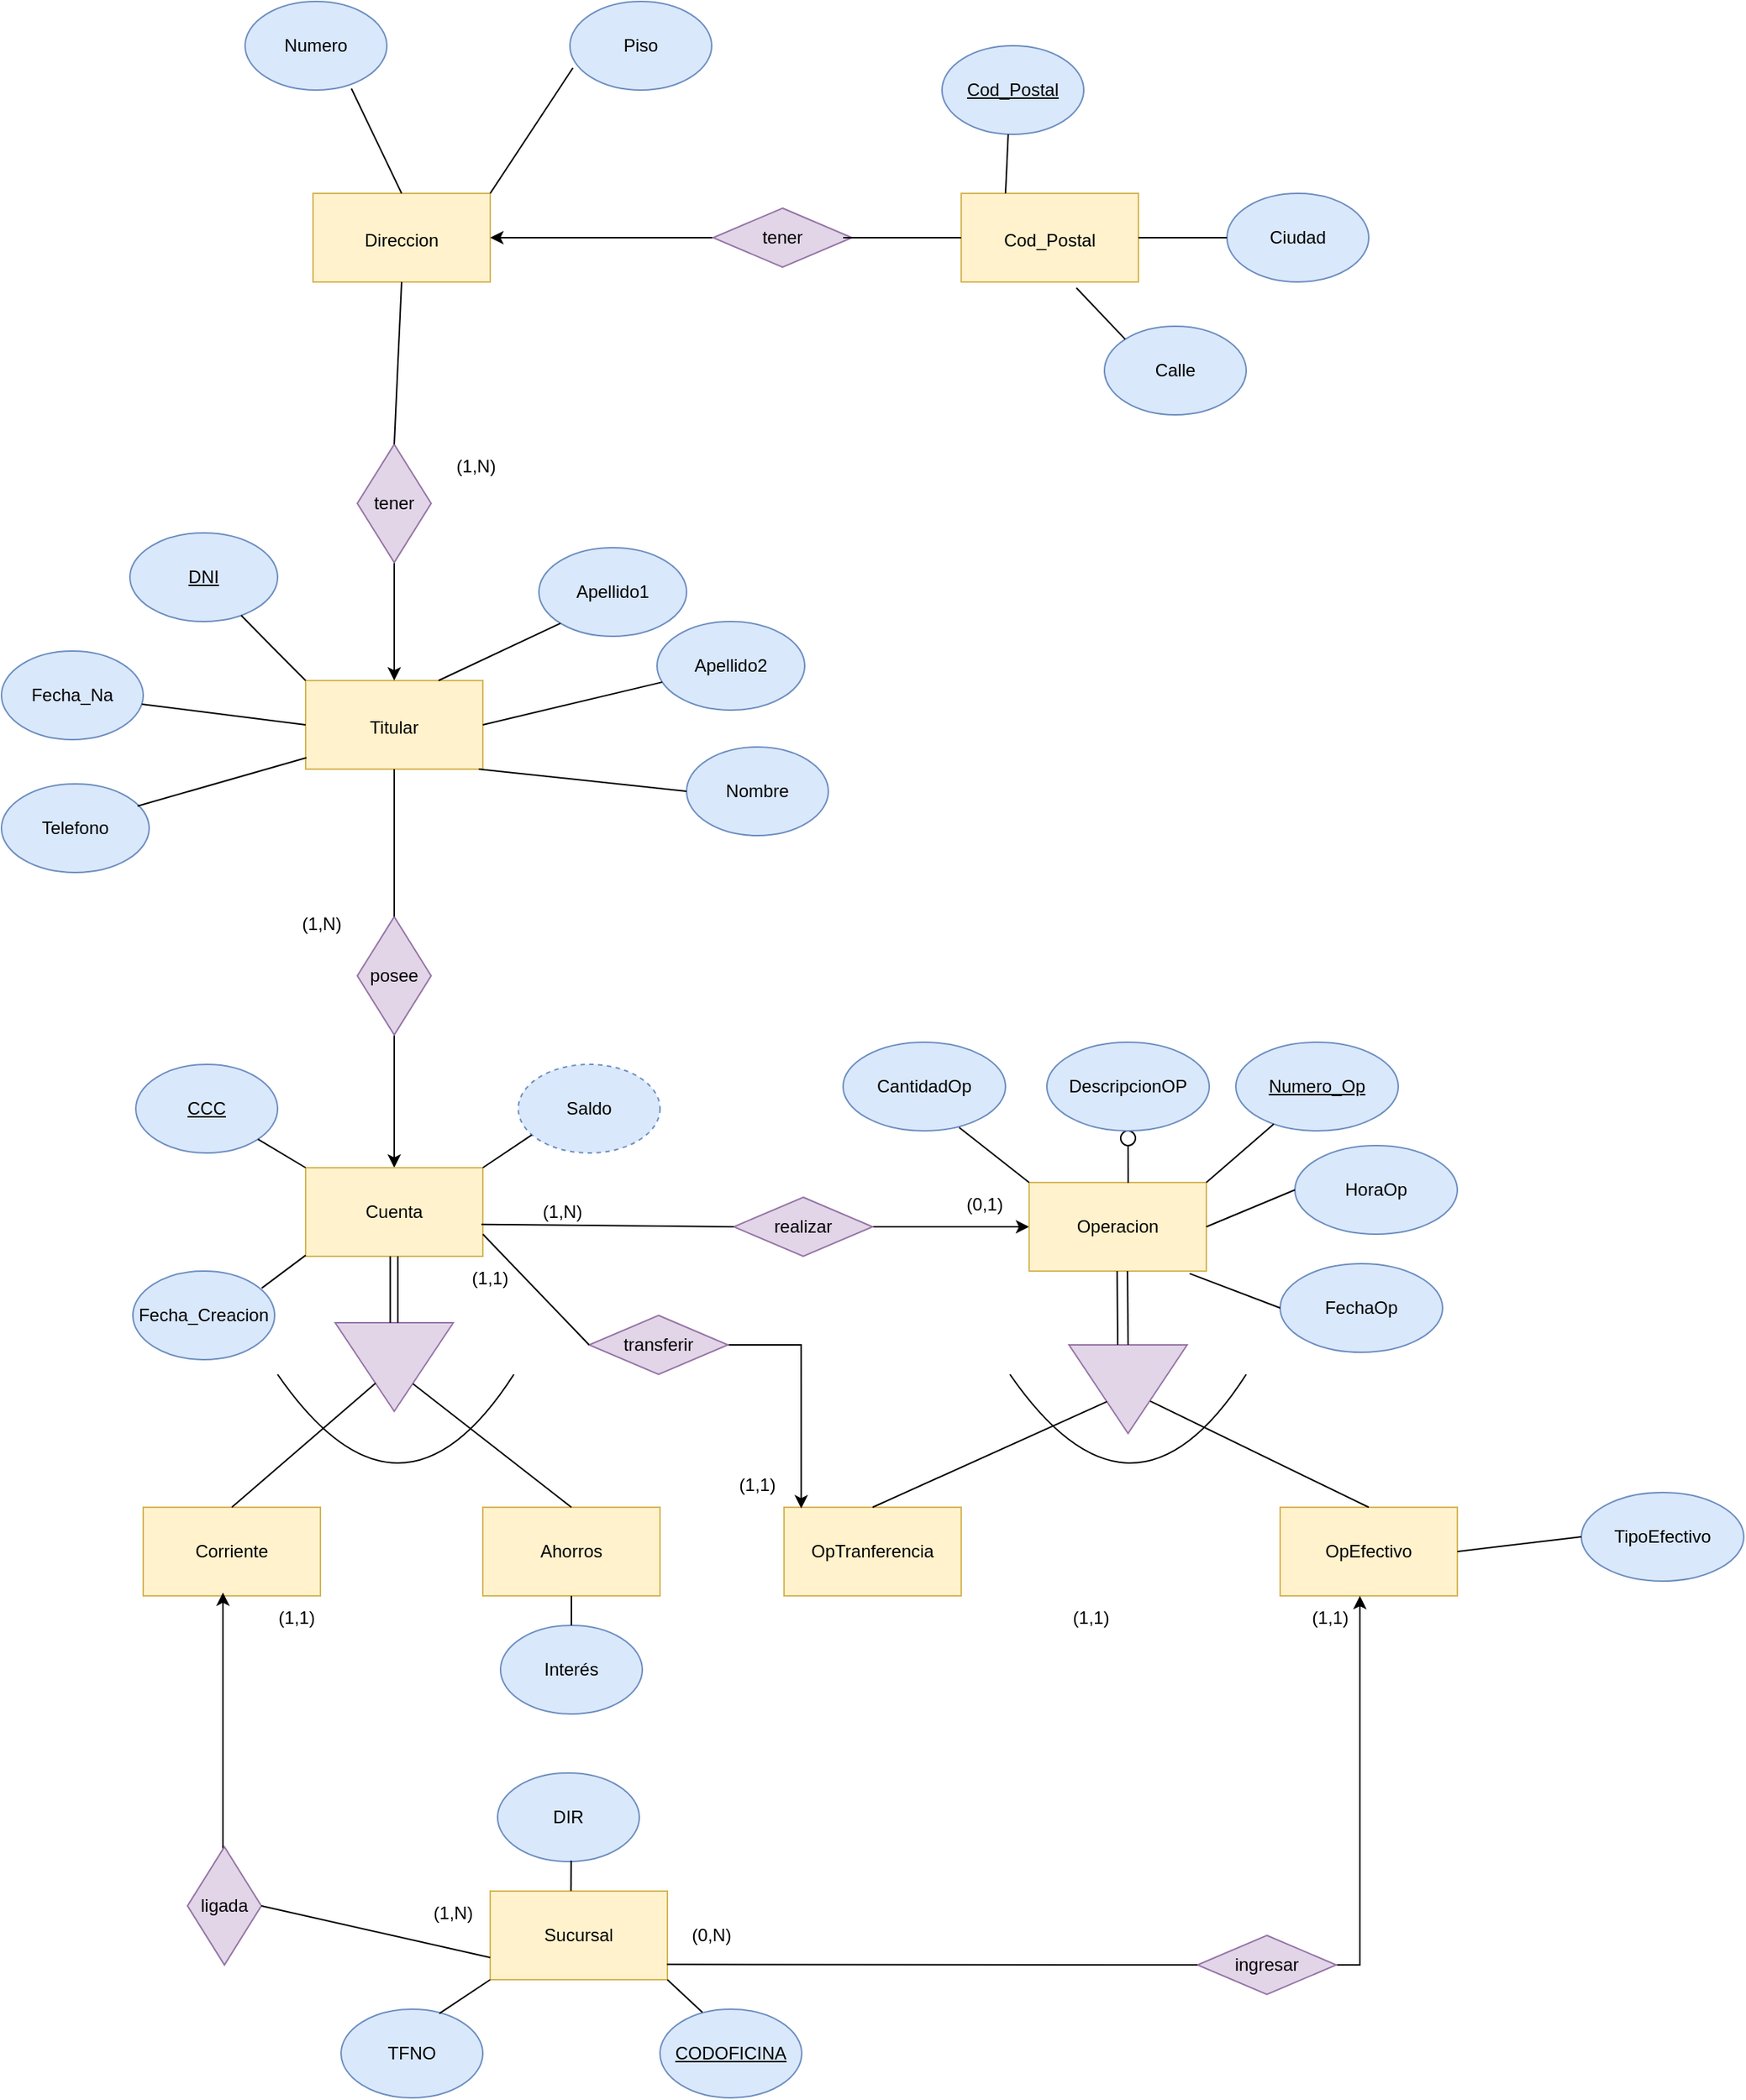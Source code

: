 <mxfile version="24.2.1" type="google">
  <diagram name="Página-1" id="1pW0JB8cZRai4Zzz81NT">
    <mxGraphModel grid="1" page="1" gridSize="10" guides="1" tooltips="1" connect="1" arrows="1" fold="1" pageScale="1" pageWidth="827" pageHeight="1169" math="0" shadow="0">
      <root>
        <mxCell id="0" />
        <mxCell id="1" parent="0" />
        <mxCell id="bKr06q9Ef_WUkyZHdANg-2" value="&lt;u&gt;DNI&lt;/u&gt;" style="ellipse;whiteSpace=wrap;html=1;fillColor=#dae8fc;strokeColor=#6c8ebf;" vertex="1" parent="1">
          <mxGeometry x="147" y="60" width="100" height="60" as="geometry" />
        </mxCell>
        <mxCell id="bKr06q9Ef_WUkyZHdANg-3" value="Nombre" style="ellipse;whiteSpace=wrap;html=1;fillColor=#dae8fc;strokeColor=#6c8ebf;" vertex="1" parent="1">
          <mxGeometry x="524" y="205" width="96" height="60" as="geometry" />
        </mxCell>
        <mxCell id="bKr06q9Ef_WUkyZHdANg-4" value="Apellido2" style="ellipse;whiteSpace=wrap;html=1;fillColor=#dae8fc;strokeColor=#6c8ebf;" vertex="1" parent="1">
          <mxGeometry x="504" y="120" width="100" height="60" as="geometry" />
        </mxCell>
        <mxCell id="rvIpFxCoz5k588iJFZS7-1" value="&lt;font style=&quot;font-size: 12px;&quot;&gt;Titular&lt;/font&gt;" style="rounded=0;whiteSpace=wrap;html=1;fontSize=16;fillColor=#fff2cc;strokeColor=#d6b656;" vertex="1" parent="1">
          <mxGeometry x="266" y="160" width="120" height="60" as="geometry" />
        </mxCell>
        <mxCell id="rvIpFxCoz5k588iJFZS7-2" value="Fecha_Na" style="ellipse;whiteSpace=wrap;html=1;fillColor=#dae8fc;strokeColor=#6c8ebf;" vertex="1" parent="1">
          <mxGeometry x="60" y="140" width="96" height="60" as="geometry" />
        </mxCell>
        <mxCell id="rvIpFxCoz5k588iJFZS7-7" value="" style="endArrow=none;html=1;rounded=0;fontSize=12;curved=1;startSize=8;endSize=8;exitX=0;exitY=0;exitDx=0;exitDy=0;" edge="1" parent="1" source="rvIpFxCoz5k588iJFZS7-1" target="bKr06q9Ef_WUkyZHdANg-2">
          <mxGeometry width="50" height="50" relative="1" as="geometry">
            <mxPoint x="226" y="230" as="sourcePoint" />
            <mxPoint x="276" y="180" as="targetPoint" />
            <Array as="points">
              <mxPoint x="246" y="140" />
            </Array>
          </mxGeometry>
        </mxCell>
        <mxCell id="rvIpFxCoz5k588iJFZS7-9" value="" style="endArrow=none;html=1;rounded=0;fontSize=12;curved=1;startSize=8;endSize=8;exitX=0.977;exitY=1;exitDx=0;exitDy=0;entryX=0;entryY=0.5;entryDx=0;entryDy=0;exitPerimeter=0;" edge="1" parent="1" source="rvIpFxCoz5k588iJFZS7-1" target="bKr06q9Ef_WUkyZHdANg-3">
          <mxGeometry width="50" height="50" relative="1" as="geometry">
            <mxPoint x="226" y="230" as="sourcePoint" />
            <mxPoint x="276" y="180" as="targetPoint" />
          </mxGeometry>
        </mxCell>
        <mxCell id="rvIpFxCoz5k588iJFZS7-10" value="" style="endArrow=none;html=1;rounded=0;fontSize=12;curved=1;startSize=8;endSize=8;entryX=1;entryY=0.5;entryDx=0;entryDy=0;" edge="1" parent="1" source="bKr06q9Ef_WUkyZHdANg-4" target="rvIpFxCoz5k588iJFZS7-1">
          <mxGeometry width="50" height="50" relative="1" as="geometry">
            <mxPoint x="226" y="230" as="sourcePoint" />
            <mxPoint x="276" y="180" as="targetPoint" />
          </mxGeometry>
        </mxCell>
        <mxCell id="rvIpFxCoz5k588iJFZS7-11" value="" style="endArrow=none;html=1;rounded=0;fontSize=12;curved=1;startSize=8;endSize=8;entryX=0;entryY=0.5;entryDx=0;entryDy=0;" edge="1" parent="1" source="rvIpFxCoz5k588iJFZS7-2" target="rvIpFxCoz5k588iJFZS7-1">
          <mxGeometry width="50" height="50" relative="1" as="geometry">
            <mxPoint x="226" y="230" as="sourcePoint" />
            <mxPoint x="276" y="180" as="targetPoint" />
          </mxGeometry>
        </mxCell>
        <mxCell id="rvIpFxCoz5k588iJFZS7-12" value="Telefono" style="ellipse;whiteSpace=wrap;html=1;fillColor=#dae8fc;strokeColor=#6c8ebf;" vertex="1" parent="1">
          <mxGeometry x="60" y="230" width="100" height="60" as="geometry" />
        </mxCell>
        <mxCell id="qpV3_4GGugtIB20aFJir-35" value="" style="edgeStyle=orthogonalEdgeStyle;rounded=0;orthogonalLoop=1;jettySize=auto;html=1;" edge="1" parent="1" source="bKr06q9Ef_WUkyZHdANg-11" target="bKr06q9Ef_WUkyZHdANg-14">
          <mxGeometry relative="1" as="geometry" />
        </mxCell>
        <mxCell id="bKr06q9Ef_WUkyZHdANg-11" value="posee" style="rhombus;whiteSpace=wrap;html=1;fillColor=#e1d5e7;strokeColor=#9673a6;" vertex="1" parent="1">
          <mxGeometry x="301" y="320" width="50" height="80" as="geometry" />
        </mxCell>
        <mxCell id="rvIpFxCoz5k588iJFZS7-14" value="" style="endArrow=none;html=1;rounded=0;fontSize=12;curved=1;startSize=8;endSize=8;entryX=0.5;entryY=1;entryDx=0;entryDy=0;exitX=0.5;exitY=0;exitDx=0;exitDy=0;" edge="1" parent="1" source="bKr06q9Ef_WUkyZHdANg-11" target="rvIpFxCoz5k588iJFZS7-1">
          <mxGeometry width="50" height="50" relative="1" as="geometry">
            <mxPoint x="276" y="305" as="sourcePoint" />
            <mxPoint x="326" y="255" as="targetPoint" />
          </mxGeometry>
        </mxCell>
        <mxCell id="bKr06q9Ef_WUkyZHdANg-13" value="(1,N)" style="text;html=1;strokeColor=none;fillColor=none;align=center;verticalAlign=middle;whiteSpace=wrap;rounded=0;" vertex="1" parent="1">
          <mxGeometry x="247" y="310" width="60" height="30" as="geometry" />
        </mxCell>
        <mxCell id="rvIpFxCoz5k588iJFZS7-15" value="" style="endArrow=none;html=1;rounded=0;fontSize=12;curved=1;startSize=8;endSize=8;entryX=0.922;entryY=0.25;entryDx=0;entryDy=0;exitX=0.005;exitY=0.871;exitDx=0;exitDy=0;entryPerimeter=0;exitPerimeter=0;" edge="1" parent="1" source="rvIpFxCoz5k588iJFZS7-1" target="rvIpFxCoz5k588iJFZS7-12">
          <mxGeometry width="50" height="50" relative="1" as="geometry">
            <mxPoint x="296" y="200" as="sourcePoint" />
            <mxPoint x="346" y="150" as="targetPoint" />
          </mxGeometry>
        </mxCell>
        <mxCell id="bKr06q9Ef_WUkyZHdANg-14" value="Cuenta" style="rounded=0;whiteSpace=wrap;html=1;fillColor=#fff2cc;strokeColor=#d6b656;" vertex="1" parent="1">
          <mxGeometry x="266" y="490" width="120" height="60" as="geometry" />
        </mxCell>
        <mxCell id="bKr06q9Ef_WUkyZHdANg-21" value="Fecha_Creacion" style="ellipse;whiteSpace=wrap;html=1;fillColor=#dae8fc;strokeColor=#6c8ebf;" vertex="1" parent="1">
          <mxGeometry x="149" y="560" width="96" height="60" as="geometry" />
        </mxCell>
        <mxCell id="bKr06q9Ef_WUkyZHdANg-22" value="&lt;u&gt;CCC&lt;/u&gt;" style="ellipse;whiteSpace=wrap;html=1;fillColor=#dae8fc;strokeColor=#6c8ebf;" vertex="1" parent="1">
          <mxGeometry x="151" y="420" width="96" height="60" as="geometry" />
        </mxCell>
        <mxCell id="bKr06q9Ef_WUkyZHdANg-24" value="Saldo" style="ellipse;whiteSpace=wrap;html=1;fillColor=#dae8fc;strokeColor=#6c8ebf;dashed=1;" vertex="1" parent="1">
          <mxGeometry x="410" y="420" width="96" height="60" as="geometry" />
        </mxCell>
        <mxCell id="bKr06q9Ef_WUkyZHdANg-26" value="" style="endArrow=none;html=1;rounded=0;fontSize=12;curved=1;startSize=8;endSize=8;exitX=0;exitY=0;exitDx=0;exitDy=0;" edge="1" parent="1" source="bKr06q9Ef_WUkyZHdANg-14" target="bKr06q9Ef_WUkyZHdANg-22">
          <mxGeometry width="50" height="50" relative="1" as="geometry">
            <mxPoint x="243.0" y="500" as="sourcePoint" />
            <mxPoint x="204" y="470" as="targetPoint" />
          </mxGeometry>
        </mxCell>
        <mxCell id="bKr06q9Ef_WUkyZHdANg-27" value="" style="endArrow=none;html=1;rounded=0;fontSize=12;curved=1;startSize=8;endSize=8;exitX=0;exitY=0.5;exitDx=0;exitDy=0;entryX=0.909;entryY=0.193;entryDx=0;entryDy=0;entryPerimeter=0;" edge="1" parent="1" target="bKr06q9Ef_WUkyZHdANg-21">
          <mxGeometry width="50" height="50" relative="1" as="geometry">
            <mxPoint x="266" y="549.31" as="sourcePoint" />
            <mxPoint x="216" y="570" as="targetPoint" />
          </mxGeometry>
        </mxCell>
        <mxCell id="bKr06q9Ef_WUkyZHdANg-31" value="" style="endArrow=none;html=1;rounded=0;fontSize=12;curved=1;startSize=8;endSize=8;entryX=0.095;entryY=0.797;entryDx=0;entryDy=0;exitX=1;exitY=0;exitDx=0;exitDy=0;entryPerimeter=0;" edge="1" parent="1" source="bKr06q9Ef_WUkyZHdANg-14" target="bKr06q9Ef_WUkyZHdANg-24">
          <mxGeometry width="50" height="50" relative="1" as="geometry">
            <mxPoint x="383" y="500" as="sourcePoint" />
            <mxPoint x="400" y="451" as="targetPoint" />
          </mxGeometry>
        </mxCell>
        <mxCell id="bKr06q9Ef_WUkyZHdANg-34" value="" style="triangle;whiteSpace=wrap;html=1;rotation=90;fillColor=#e1d5e7;strokeColor=#9673a6;" vertex="1" parent="1">
          <mxGeometry x="296" y="585" width="60" height="80" as="geometry" />
        </mxCell>
        <mxCell id="bKr06q9Ef_WUkyZHdANg-35" value="" style="endArrow=none;html=1;rounded=0;fontSize=12;curved=1;startSize=8;endSize=8;entryX=0;entryY=0.5;entryDx=0;entryDy=0;exitX=0.5;exitY=1;exitDx=0;exitDy=0;" edge="1" parent="1">
          <mxGeometry width="50" height="50" relative="1" as="geometry">
            <mxPoint x="323.29" y="550" as="sourcePoint" />
            <mxPoint x="323.29" y="595.0" as="targetPoint" />
          </mxGeometry>
        </mxCell>
        <mxCell id="rvIpFxCoz5k588iJFZS7-24" value="" style="endArrow=none;html=1;rounded=0;fontSize=12;curved=1;startSize=8;endSize=8;" edge="1" parent="1">
          <mxGeometry relative="1" as="geometry">
            <mxPoint x="247" y="630" as="sourcePoint" />
            <mxPoint x="407" y="630" as="targetPoint" />
            <Array as="points">
              <mxPoint x="330" y="750" />
            </Array>
          </mxGeometry>
        </mxCell>
        <mxCell id="rvIpFxCoz5k588iJFZS7-26" value="Ahorros" style="rounded=0;whiteSpace=wrap;html=1;fillColor=#fff2cc;strokeColor=#d6b656;" vertex="1" parent="1">
          <mxGeometry x="386" y="720" width="120" height="60" as="geometry" />
        </mxCell>
        <mxCell id="rvIpFxCoz5k588iJFZS7-27" value="Corriente" style="rounded=0;whiteSpace=wrap;html=1;fillColor=#fff2cc;strokeColor=#d6b656;" vertex="1" parent="1">
          <mxGeometry x="156" y="720" width="120" height="60" as="geometry" />
        </mxCell>
        <mxCell id="rvIpFxCoz5k588iJFZS7-29" value="" style="endArrow=none;html=1;rounded=0;fontSize=12;curved=1;startSize=8;endSize=8;entryX=0.69;entryY=0.341;entryDx=0;entryDy=0;entryPerimeter=0;exitX=0.5;exitY=0;exitDx=0;exitDy=0;" edge="1" parent="1" source="rvIpFxCoz5k588iJFZS7-26" target="bKr06q9Ef_WUkyZHdANg-34">
          <mxGeometry width="50" height="50" relative="1" as="geometry">
            <mxPoint x="326" y="830" as="sourcePoint" />
            <mxPoint x="376" y="780" as="targetPoint" />
          </mxGeometry>
        </mxCell>
        <mxCell id="zfHz6UxXhRjmonSqy_AR-10" style="edgeStyle=orthogonalEdgeStyle;rounded=0;orthogonalLoop=1;jettySize=auto;html=1;exitX=1;exitY=0.5;exitDx=0;exitDy=0;" edge="1" parent="1" source="zfHz6UxXhRjmonSqy_AR-1" target="zfHz6UxXhRjmonSqy_AR-3">
          <mxGeometry relative="1" as="geometry" />
        </mxCell>
        <mxCell id="zfHz6UxXhRjmonSqy_AR-1" value="realizar" style="rhombus;whiteSpace=wrap;html=1;fillColor=#e1d5e7;strokeColor=#9673a6;rotation=0;" vertex="1" parent="1">
          <mxGeometry x="556" y="510" width="94" height="40" as="geometry" />
        </mxCell>
        <mxCell id="zfHz6UxXhRjmonSqy_AR-2" value="" style="endArrow=none;html=1;rounded=0;fontSize=12;curved=1;startSize=8;endSize=8;entryX=0;entryY=0.5;entryDx=0;entryDy=0;exitX=0.992;exitY=0.639;exitDx=0;exitDy=0;exitPerimeter=0;" edge="1" parent="1" source="bKr06q9Ef_WUkyZHdANg-14" target="zfHz6UxXhRjmonSqy_AR-1">
          <mxGeometry width="50" height="50" relative="1" as="geometry">
            <mxPoint x="396" y="530" as="sourcePoint" />
            <mxPoint x="456" y="470" as="targetPoint" />
          </mxGeometry>
        </mxCell>
        <mxCell id="zfHz6UxXhRjmonSqy_AR-3" value="Operacion" style="rounded=0;whiteSpace=wrap;html=1;fillColor=#fff2cc;strokeColor=#d6b656;" vertex="1" parent="1">
          <mxGeometry x="756" y="500" width="120" height="60" as="geometry" />
        </mxCell>
        <mxCell id="rvIpFxCoz5k588iJFZS7-32" value="" style="endArrow=none;html=1;rounded=0;fontSize=12;curved=1;startSize=8;endSize=8;exitX=0;exitY=0.5;exitDx=0;exitDy=0;" edge="1" parent="1">
          <mxGeometry width="50" height="50" relative="1" as="geometry">
            <mxPoint x="328.44" y="595.0" as="sourcePoint" />
            <mxPoint x="328.44" y="550" as="targetPoint" />
          </mxGeometry>
        </mxCell>
        <mxCell id="zfHz6UxXhRjmonSqy_AR-8" value="(1,N)" style="text;html=1;strokeColor=none;fillColor=none;align=center;verticalAlign=middle;whiteSpace=wrap;rounded=0;" vertex="1" parent="1">
          <mxGeometry x="410" y="505" width="60" height="30" as="geometry" />
        </mxCell>
        <mxCell id="zfHz6UxXhRjmonSqy_AR-9" value="(0,1)" style="text;html=1;strokeColor=none;fillColor=none;align=center;verticalAlign=middle;whiteSpace=wrap;rounded=0;" vertex="1" parent="1">
          <mxGeometry x="696" y="500" width="60" height="30" as="geometry" />
        </mxCell>
        <mxCell id="rvIpFxCoz5k588iJFZS7-30" value="" style="endArrow=none;html=1;rounded=0;fontSize=12;curved=1;startSize=8;endSize=8;exitX=0.5;exitY=0;exitDx=0;exitDy=0;" edge="1" parent="1" source="rvIpFxCoz5k588iJFZS7-27" target="bKr06q9Ef_WUkyZHdANg-34">
          <mxGeometry width="50" height="50" relative="1" as="geometry">
            <mxPoint x="236" y="720" as="sourcePoint" />
            <mxPoint x="286" y="670" as="targetPoint" />
          </mxGeometry>
        </mxCell>
        <mxCell id="zfHz6UxXhRjmonSqy_AR-12" value="&lt;u&gt;Numero_Op&lt;/u&gt;" style="ellipse;whiteSpace=wrap;html=1;fillColor=#dae8fc;strokeColor=#6c8ebf;" vertex="1" parent="1">
          <mxGeometry x="896" y="405" width="110" height="60" as="geometry" />
        </mxCell>
        <mxCell id="rvIpFxCoz5k588iJFZS7-36" value="Sucursal" style="rounded=0;whiteSpace=wrap;html=1;fillColor=#fff2cc;strokeColor=#d6b656;" vertex="1" parent="1">
          <mxGeometry x="391" y="980" width="120" height="60" as="geometry" />
        </mxCell>
        <mxCell id="qpV3_4GGugtIB20aFJir-42" value="" style="edgeStyle=orthogonalEdgeStyle;rounded=0;orthogonalLoop=1;jettySize=auto;html=1;entryX=0.442;entryY=0.961;entryDx=0;entryDy=0;entryPerimeter=0;" edge="1" parent="1">
          <mxGeometry relative="1" as="geometry">
            <mxPoint x="211" y="950" as="sourcePoint" />
            <mxPoint x="209.04" y="777.66" as="targetPoint" />
            <Array as="points">
              <mxPoint x="211" y="951" />
              <mxPoint x="210" y="951" />
              <mxPoint x="210" y="778" />
            </Array>
          </mxGeometry>
        </mxCell>
        <mxCell id="rvIpFxCoz5k588iJFZS7-37" value="ligada" style="rhombus;whiteSpace=wrap;html=1;fillColor=#e1d5e7;strokeColor=#9673a6;" vertex="1" parent="1">
          <mxGeometry x="186" y="950" width="50" height="80" as="geometry" />
        </mxCell>
        <mxCell id="zfHz6UxXhRjmonSqy_AR-13" value="" style="triangle;whiteSpace=wrap;html=1;rotation=90;fillColor=#e1d5e7;strokeColor=#9673a6;" vertex="1" parent="1">
          <mxGeometry x="793" y="600" width="60" height="80" as="geometry" />
        </mxCell>
        <mxCell id="zfHz6UxXhRjmonSqy_AR-14" value="" style="endArrow=none;html=1;rounded=0;fontSize=12;curved=1;startSize=8;endSize=8;entryX=0;entryY=0.5;entryDx=0;entryDy=0;exitX=0.5;exitY=1;exitDx=0;exitDy=0;" edge="1" parent="1" target="zfHz6UxXhRjmonSqy_AR-13">
          <mxGeometry width="50" height="50" relative="1" as="geometry">
            <mxPoint x="822.6" y="560" as="sourcePoint" />
            <mxPoint x="822.6" y="605.0" as="targetPoint" />
          </mxGeometry>
        </mxCell>
        <mxCell id="zfHz6UxXhRjmonSqy_AR-19" value="(1,1)" style="text;html=1;strokeColor=none;fillColor=none;align=center;verticalAlign=middle;whiteSpace=wrap;rounded=0;" vertex="1" parent="1">
          <mxGeometry x="230" y="780" width="60" height="30" as="geometry" />
        </mxCell>
        <mxCell id="zfHz6UxXhRjmonSqy_AR-20" value="(1,N)" style="text;html=1;strokeColor=none;fillColor=none;align=center;verticalAlign=middle;whiteSpace=wrap;rounded=0;" vertex="1" parent="1">
          <mxGeometry x="336" y="980" width="60" height="30" as="geometry" />
        </mxCell>
        <mxCell id="zfHz6UxXhRjmonSqy_AR-21" value="" style="endArrow=none;html=1;rounded=0;fontSize=12;curved=1;startSize=8;endSize=8;" edge="1" parent="1">
          <mxGeometry relative="1" as="geometry">
            <mxPoint x="743" y="630" as="sourcePoint" />
            <mxPoint x="903" y="630" as="targetPoint" />
            <Array as="points">
              <mxPoint x="826" y="750" />
            </Array>
          </mxGeometry>
        </mxCell>
        <mxCell id="zfHz6UxXhRjmonSqy_AR-22" value="" style="endArrow=none;html=1;rounded=0;fontSize=12;curved=1;startSize=8;endSize=8;" edge="1" parent="1">
          <mxGeometry width="50" height="50" relative="1" as="geometry">
            <mxPoint x="816" y="610" as="sourcePoint" />
            <mxPoint x="815.6" y="560" as="targetPoint" />
          </mxGeometry>
        </mxCell>
        <mxCell id="zfHz6UxXhRjmonSqy_AR-23" value="OpTranferencia" style="rounded=0;whiteSpace=wrap;html=1;fillColor=#fff2cc;strokeColor=#d6b656;" vertex="1" parent="1">
          <mxGeometry x="590" y="720" width="120" height="60" as="geometry" />
        </mxCell>
        <mxCell id="rvIpFxCoz5k588iJFZS7-38" value="Interés" style="ellipse;whiteSpace=wrap;html=1;fillColor=#dae8fc;strokeColor=#6c8ebf;" vertex="1" parent="1">
          <mxGeometry x="398" y="800" width="96" height="60" as="geometry" />
        </mxCell>
        <mxCell id="zfHz6UxXhRjmonSqy_AR-25" value="OpEfectivo" style="rounded=0;whiteSpace=wrap;html=1;fillColor=#fff2cc;strokeColor=#d6b656;" vertex="1" parent="1">
          <mxGeometry x="926" y="720" width="120" height="60" as="geometry" />
        </mxCell>
        <mxCell id="zfHz6UxXhRjmonSqy_AR-26" value="" style="endArrow=none;html=1;rounded=0;fontSize=12;curved=1;startSize=8;endSize=8;entryX=0.635;entryY=0.313;entryDx=0;entryDy=0;entryPerimeter=0;exitX=0.5;exitY=0;exitDx=0;exitDy=0;" edge="1" parent="1" source="zfHz6UxXhRjmonSqy_AR-25" target="zfHz6UxXhRjmonSqy_AR-13">
          <mxGeometry width="50" height="50" relative="1" as="geometry">
            <mxPoint x="963" y="714" as="sourcePoint" />
            <mxPoint x="856" y="630" as="targetPoint" />
          </mxGeometry>
        </mxCell>
        <mxCell id="zfHz6UxXhRjmonSqy_AR-28" value="" style="endArrow=none;html=1;rounded=0;fontSize=12;curved=1;startSize=8;endSize=8;exitX=0.5;exitY=0;exitDx=0;exitDy=0;entryX=0.64;entryY=0.679;entryDx=0;entryDy=0;entryPerimeter=0;" edge="1" parent="1" source="zfHz6UxXhRjmonSqy_AR-23" target="zfHz6UxXhRjmonSqy_AR-13">
          <mxGeometry width="50" height="50" relative="1" as="geometry">
            <mxPoint x="694" y="740" as="sourcePoint" />
            <mxPoint x="806" y="650" as="targetPoint" />
          </mxGeometry>
        </mxCell>
        <mxCell id="zfHz6UxXhRjmonSqy_AR-29" value="FechaOp" style="ellipse;whiteSpace=wrap;html=1;fillColor=#dae8fc;strokeColor=#6c8ebf;" vertex="1" parent="1">
          <mxGeometry x="926" y="555" width="110" height="60" as="geometry" />
        </mxCell>
        <mxCell id="zfHz6UxXhRjmonSqy_AR-31" value="CantidadOp" style="ellipse;whiteSpace=wrap;html=1;fillColor=#dae8fc;strokeColor=#6c8ebf;" vertex="1" parent="1">
          <mxGeometry x="630" y="405" width="110" height="60" as="geometry" />
        </mxCell>
        <mxCell id="vLUkGIxoHl5PbH9glW4K-2" value="" style="endArrow=none;html=1;rounded=0;fontSize=12;curved=1;startSize=8;endSize=8;entryX=0.5;entryY=0;entryDx=0;entryDy=0;exitX=0.5;exitY=1;exitDx=0;exitDy=0;" edge="1" parent="1" source="rvIpFxCoz5k588iJFZS7-26" target="rvIpFxCoz5k588iJFZS7-38">
          <mxGeometry width="50" height="50" relative="1" as="geometry">
            <mxPoint x="506" y="810" as="sourcePoint" />
            <mxPoint x="396" y="800.69" as="targetPoint" />
          </mxGeometry>
        </mxCell>
        <mxCell id="zfHz6UxXhRjmonSqy_AR-33" value="" style="ellipse;whiteSpace=wrap;html=1;aspect=fixed;" vertex="1" parent="1">
          <mxGeometry x="818" y="465" width="10" height="10" as="geometry" />
        </mxCell>
        <mxCell id="rvIpFxCoz5k588iJFZS7-54" value="" style="endArrow=none;html=1;rounded=0;fontSize=12;curved=1;startSize=8;endSize=8;entryX=0.5;entryY=1;entryDx=0;entryDy=0;exitX=0.559;exitY=0.004;exitDx=0;exitDy=0;exitPerimeter=0;" edge="1" parent="1" source="zfHz6UxXhRjmonSqy_AR-3" target="zfHz6UxXhRjmonSqy_AR-33">
          <mxGeometry width="50" height="50" relative="1" as="geometry">
            <mxPoint x="786" y="520" as="sourcePoint" />
            <mxPoint x="836" y="470" as="targetPoint" />
          </mxGeometry>
        </mxCell>
        <mxCell id="zfHz6UxXhRjmonSqy_AR-32" value="DescripcionOP" style="ellipse;whiteSpace=wrap;html=1;fillColor=#dae8fc;strokeColor=#6c8ebf;" vertex="1" parent="1">
          <mxGeometry x="768" y="405" width="110" height="60" as="geometry" />
        </mxCell>
        <mxCell id="rvIpFxCoz5k588iJFZS7-55" value="" style="endArrow=none;html=1;rounded=0;fontSize=12;curved=1;startSize=8;endSize=8;exitX=1;exitY=0;exitDx=0;exitDy=0;" edge="1" parent="1" source="zfHz6UxXhRjmonSqy_AR-3" target="zfHz6UxXhRjmonSqy_AR-12">
          <mxGeometry width="50" height="50" relative="1" as="geometry">
            <mxPoint x="776" y="570" as="sourcePoint" />
            <mxPoint x="826" y="520" as="targetPoint" />
          </mxGeometry>
        </mxCell>
        <mxCell id="qpV3_4GGugtIB20aFJir-47" value="" style="edgeStyle=orthogonalEdgeStyle;rounded=0;orthogonalLoop=1;jettySize=auto;html=1;entryX=0.097;entryY=0.013;entryDx=0;entryDy=0;entryPerimeter=0;" edge="1" parent="1" source="zfHz6UxXhRjmonSqy_AR-40" target="zfHz6UxXhRjmonSqy_AR-23">
          <mxGeometry relative="1" as="geometry">
            <mxPoint x="619" y="610" as="targetPoint" />
          </mxGeometry>
        </mxCell>
        <mxCell id="zfHz6UxXhRjmonSqy_AR-40" value="transferir" style="rhombus;whiteSpace=wrap;html=1;fillColor=#e1d5e7;strokeColor=#9673a6;rotation=0;" vertex="1" parent="1">
          <mxGeometry x="458" y="590" width="94" height="40" as="geometry" />
        </mxCell>
        <mxCell id="rvIpFxCoz5k588iJFZS7-53" value="" style="endArrow=none;html=1;rounded=0;fontSize=12;curved=1;startSize=8;endSize=8;exitX=0;exitY=0;exitDx=0;exitDy=0;entryX=0.715;entryY=0.962;entryDx=0;entryDy=0;entryPerimeter=0;" edge="1" parent="1" source="zfHz6UxXhRjmonSqy_AR-3" target="zfHz6UxXhRjmonSqy_AR-31">
          <mxGeometry width="50" height="50" relative="1" as="geometry">
            <mxPoint x="876" y="510" as="sourcePoint" />
            <mxPoint x="736" y="470" as="targetPoint" />
          </mxGeometry>
        </mxCell>
        <mxCell id="zfHz6UxXhRjmonSqy_AR-45" value="(1,1)" style="text;html=1;strokeColor=none;fillColor=none;align=center;verticalAlign=middle;whiteSpace=wrap;rounded=0;" vertex="1" parent="1">
          <mxGeometry x="542" y="690" width="60" height="30" as="geometry" />
        </mxCell>
        <mxCell id="zfHz6UxXhRjmonSqy_AR-46" value="(1,1)" style="text;html=1;strokeColor=none;fillColor=none;align=center;verticalAlign=middle;whiteSpace=wrap;rounded=0;" vertex="1" parent="1">
          <mxGeometry x="361" y="550" width="60" height="30" as="geometry" />
        </mxCell>
        <mxCell id="rvIpFxCoz5k588iJFZS7-56" value="" style="endArrow=none;html=1;rounded=0;fontSize=12;curved=1;startSize=8;endSize=8;exitX=0.906;exitY=1.028;exitDx=0;exitDy=0;entryX=0;entryY=0.5;entryDx=0;entryDy=0;exitPerimeter=0;" edge="1" parent="1" source="zfHz6UxXhRjmonSqy_AR-3" target="zfHz6UxXhRjmonSqy_AR-29">
          <mxGeometry width="50" height="50" relative="1" as="geometry">
            <mxPoint x="826" y="650" as="sourcePoint" />
            <mxPoint x="876" y="600" as="targetPoint" />
          </mxGeometry>
        </mxCell>
        <mxCell id="rvIpFxCoz5k588iJFZS7-58" value="&lt;u&gt;CODOFICINA&lt;/u&gt;" style="ellipse;whiteSpace=wrap;html=1;fillColor=#dae8fc;strokeColor=#6c8ebf;" vertex="1" parent="1">
          <mxGeometry x="506" y="1060" width="96" height="60" as="geometry" />
        </mxCell>
        <mxCell id="rvIpFxCoz5k588iJFZS7-59" value="DIR" style="ellipse;whiteSpace=wrap;html=1;fillColor=#dae8fc;strokeColor=#6c8ebf;" vertex="1" parent="1">
          <mxGeometry x="396" y="900" width="96" height="60" as="geometry" />
        </mxCell>
        <mxCell id="rvIpFxCoz5k588iJFZS7-60" value="TFNO" style="ellipse;whiteSpace=wrap;html=1;fillColor=#dae8fc;strokeColor=#6c8ebf;" vertex="1" parent="1">
          <mxGeometry x="290" y="1060" width="96" height="60" as="geometry" />
        </mxCell>
        <mxCell id="rvIpFxCoz5k588iJFZS7-61" value="" style="endArrow=none;html=1;rounded=0;fontSize=12;curved=1;startSize=8;endSize=8;exitX=0.519;exitY=0.99;exitDx=0;exitDy=0;exitPerimeter=0;entryX=0.456;entryY=-0.002;entryDx=0;entryDy=0;entryPerimeter=0;" edge="1" parent="1" source="rvIpFxCoz5k588iJFZS7-59" target="rvIpFxCoz5k588iJFZS7-36">
          <mxGeometry width="50" height="50" relative="1" as="geometry">
            <mxPoint x="486" y="970" as="sourcePoint" />
            <mxPoint x="536" y="920" as="targetPoint" />
          </mxGeometry>
        </mxCell>
        <mxCell id="rvIpFxCoz5k588iJFZS7-62" value="" style="endArrow=none;html=1;rounded=0;fontSize=12;curved=1;startSize=8;endSize=8;exitX=0.693;exitY=0.049;exitDx=0;exitDy=0;entryX=0;entryY=1;entryDx=0;entryDy=0;exitPerimeter=0;" edge="1" parent="1" source="rvIpFxCoz5k588iJFZS7-60" target="rvIpFxCoz5k588iJFZS7-36">
          <mxGeometry width="50" height="50" relative="1" as="geometry">
            <mxPoint x="486" y="970" as="sourcePoint" />
            <mxPoint x="536" y="920" as="targetPoint" />
          </mxGeometry>
        </mxCell>
        <mxCell id="rvIpFxCoz5k588iJFZS7-63" value="" style="endArrow=none;html=1;rounded=0;fontSize=12;curved=1;startSize=8;endSize=8;exitX=1;exitY=1;exitDx=0;exitDy=0;entryX=0.299;entryY=0.035;entryDx=0;entryDy=0;entryPerimeter=0;" edge="1" parent="1" source="rvIpFxCoz5k588iJFZS7-36" target="rvIpFxCoz5k588iJFZS7-58">
          <mxGeometry width="50" height="50" relative="1" as="geometry">
            <mxPoint x="486" y="970" as="sourcePoint" />
            <mxPoint x="536" y="920" as="targetPoint" />
          </mxGeometry>
        </mxCell>
        <mxCell id="vLUkGIxoHl5PbH9glW4K-3" value="" style="endArrow=none;html=1;rounded=0;entryX=0;entryY=0.5;entryDx=0;entryDy=0;exitX=1;exitY=0.75;exitDx=0;exitDy=0;" edge="1" parent="1" target="zfHz6UxXhRjmonSqy_AR-40" source="bKr06q9Ef_WUkyZHdANg-14">
          <mxGeometry width="50" height="50" relative="1" as="geometry">
            <mxPoint x="602" y="720" as="sourcePoint" />
            <mxPoint x="564.0" y="610.0" as="targetPoint" />
            <Array as="points" />
          </mxGeometry>
        </mxCell>
        <mxCell id="tJMTBSmvhQHjGnVIWkKz-9" style="edgeStyle=orthogonalEdgeStyle;rounded=0;orthogonalLoop=1;jettySize=auto;html=1;exitX=1;exitY=0.5;exitDx=0;exitDy=0;" edge="1" parent="1" source="tJMTBSmvhQHjGnVIWkKz-4">
          <mxGeometry relative="1" as="geometry">
            <mxPoint x="980" y="780" as="targetPoint" />
            <Array as="points">
              <mxPoint x="980" y="1030" />
            </Array>
          </mxGeometry>
        </mxCell>
        <mxCell id="tJMTBSmvhQHjGnVIWkKz-4" value="ingresar" style="rhombus;whiteSpace=wrap;html=1;fillColor=#e1d5e7;strokeColor=#9673a6;rotation=0;" vertex="1" parent="1">
          <mxGeometry x="870" y="1010" width="94" height="40" as="geometry" />
        </mxCell>
        <mxCell id="tJMTBSmvhQHjGnVIWkKz-8" value="" style="endArrow=none;html=1;rounded=0;fontSize=12;curved=1;startSize=8;endSize=8;entryX=0;entryY=0.5;entryDx=0;entryDy=0;exitX=0.998;exitY=0.828;exitDx=0;exitDy=0;exitPerimeter=0;" edge="1" parent="1" source="rvIpFxCoz5k588iJFZS7-36" target="tJMTBSmvhQHjGnVIWkKz-4">
          <mxGeometry width="50" height="50" relative="1" as="geometry">
            <mxPoint x="527.5" y="1035" as="sourcePoint" />
            <mxPoint x="900" y="1030" as="targetPoint" />
          </mxGeometry>
        </mxCell>
        <mxCell id="tJMTBSmvhQHjGnVIWkKz-10" value="(1,1)" style="text;html=1;strokeColor=none;fillColor=none;align=center;verticalAlign=middle;whiteSpace=wrap;rounded=0;" vertex="1" parent="1">
          <mxGeometry x="768" y="780" width="60" height="30" as="geometry" />
        </mxCell>
        <mxCell id="tJMTBSmvhQHjGnVIWkKz-12" value="(0,N)" style="text;html=1;strokeColor=none;fillColor=none;align=center;verticalAlign=middle;whiteSpace=wrap;rounded=0;" vertex="1" parent="1">
          <mxGeometry x="511" y="995" width="60" height="30" as="geometry" />
        </mxCell>
        <mxCell id="tJMTBSmvhQHjGnVIWkKz-13" value="(1,1)" style="text;html=1;strokeColor=none;fillColor=none;align=center;verticalAlign=middle;whiteSpace=wrap;rounded=0;" vertex="1" parent="1">
          <mxGeometry x="930" y="780" width="60" height="30" as="geometry" />
        </mxCell>
        <mxCell id="qpV3_4GGugtIB20aFJir-1" value="&lt;font style=&quot;font-size: 12px;&quot;&gt;Direccion&lt;/font&gt;" style="rounded=0;whiteSpace=wrap;html=1;fontSize=16;fillColor=#fff2cc;strokeColor=#d6b656;" vertex="1" parent="1">
          <mxGeometry x="271" y="-170" width="120" height="60" as="geometry" />
        </mxCell>
        <mxCell id="qpV3_4GGugtIB20aFJir-4" value="Piso" style="ellipse;whiteSpace=wrap;html=1;fillColor=#dae8fc;strokeColor=#6c8ebf;" vertex="1" parent="1">
          <mxGeometry x="445" y="-300" width="96" height="60" as="geometry" />
        </mxCell>
        <mxCell id="qpV3_4GGugtIB20aFJir-5" value="Numero" style="ellipse;whiteSpace=wrap;html=1;fillColor=#dae8fc;strokeColor=#6c8ebf;" vertex="1" parent="1">
          <mxGeometry x="225" y="-300" width="96" height="60" as="geometry" />
        </mxCell>
        <mxCell id="qpV3_4GGugtIB20aFJir-7" value="" style="endArrow=none;html=1;rounded=0;fontSize=12;curved=1;startSize=8;endSize=8;entryX=0.021;entryY=0.75;entryDx=0;entryDy=0;entryPerimeter=0;exitX=1;exitY=0;exitDx=0;exitDy=0;" edge="1" parent="1" source="qpV3_4GGugtIB20aFJir-1" target="qpV3_4GGugtIB20aFJir-4">
          <mxGeometry width="50" height="50" relative="1" as="geometry">
            <mxPoint x="403" y="-166" as="sourcePoint" />
            <mxPoint x="463" y="-166" as="targetPoint" />
          </mxGeometry>
        </mxCell>
        <mxCell id="qpV3_4GGugtIB20aFJir-10" value="" style="endArrow=none;html=1;rounded=0;fontSize=12;curved=1;startSize=8;endSize=8;exitX=0.5;exitY=0;exitDx=0;exitDy=0;entryX=0.75;entryY=0.983;entryDx=0;entryDy=0;entryPerimeter=0;" edge="1" parent="1" source="qpV3_4GGugtIB20aFJir-1" target="qpV3_4GGugtIB20aFJir-5">
          <mxGeometry width="50" height="50" relative="1" as="geometry">
            <mxPoint x="433" y="-136" as="sourcePoint" />
            <mxPoint x="505" y="-150" as="targetPoint" />
          </mxGeometry>
        </mxCell>
        <mxCell id="qpV3_4GGugtIB20aFJir-13" value="&lt;font style=&quot;font-size: 12px;&quot;&gt;Cod_Postal&lt;/font&gt;" style="rounded=0;whiteSpace=wrap;html=1;fontSize=16;fillColor=#fff2cc;strokeColor=#d6b656;" vertex="1" parent="1">
          <mxGeometry x="710" y="-170" width="120" height="60" as="geometry" />
        </mxCell>
        <mxCell id="qpV3_4GGugtIB20aFJir-14" value="Ciudad" style="ellipse;whiteSpace=wrap;html=1;fillColor=#dae8fc;strokeColor=#6c8ebf;" vertex="1" parent="1">
          <mxGeometry x="890" y="-170" width="96" height="60" as="geometry" />
        </mxCell>
        <mxCell id="qpV3_4GGugtIB20aFJir-15" value="Calle" style="ellipse;whiteSpace=wrap;html=1;fillColor=#dae8fc;strokeColor=#6c8ebf;" vertex="1" parent="1">
          <mxGeometry x="807" y="-80" width="96" height="60" as="geometry" />
        </mxCell>
        <mxCell id="qpV3_4GGugtIB20aFJir-16" value="" style="endArrow=none;html=1;rounded=0;fontSize=12;curved=1;startSize=8;endSize=8;exitX=1;exitY=0.5;exitDx=0;exitDy=0;entryX=0;entryY=0.5;entryDx=0;entryDy=0;" edge="1" parent="1" source="qpV3_4GGugtIB20aFJir-13" target="qpV3_4GGugtIB20aFJir-14">
          <mxGeometry width="50" height="50" relative="1" as="geometry">
            <mxPoint x="824" y="-150" as="sourcePoint" />
            <mxPoint x="890" y="-122" as="targetPoint" />
          </mxGeometry>
        </mxCell>
        <mxCell id="qpV3_4GGugtIB20aFJir-17" value="" style="endArrow=none;html=1;rounded=0;fontSize=12;curved=1;startSize=8;endSize=8;exitX=0.65;exitY=1.067;exitDx=0;exitDy=0;entryX=0;entryY=0;entryDx=0;entryDy=0;exitPerimeter=0;" edge="1" parent="1" source="qpV3_4GGugtIB20aFJir-13" target="qpV3_4GGugtIB20aFJir-15">
          <mxGeometry width="50" height="50" relative="1" as="geometry">
            <mxPoint x="840" y="-125" as="sourcePoint" />
            <mxPoint x="914" y="-121" as="targetPoint" />
          </mxGeometry>
        </mxCell>
        <mxCell id="qpV3_4GGugtIB20aFJir-18" value="&lt;u&gt;Cod_Postal&lt;/u&gt;" style="ellipse;whiteSpace=wrap;html=1;fillColor=#dae8fc;strokeColor=#6c8ebf;" vertex="1" parent="1">
          <mxGeometry x="697" y="-270" width="96" height="60" as="geometry" />
        </mxCell>
        <mxCell id="qpV3_4GGugtIB20aFJir-19" value="" style="endArrow=none;html=1;rounded=0;fontSize=12;curved=1;startSize=8;endSize=8;exitX=0.25;exitY=0;exitDx=0;exitDy=0;entryX=0.467;entryY=1;entryDx=0;entryDy=0;entryPerimeter=0;" edge="1" parent="1" source="qpV3_4GGugtIB20aFJir-13" target="qpV3_4GGugtIB20aFJir-18">
          <mxGeometry width="50" height="50" relative="1" as="geometry">
            <mxPoint x="840" y="-125" as="sourcePoint" />
            <mxPoint x="914" y="-121" as="targetPoint" />
          </mxGeometry>
        </mxCell>
        <mxCell id="qpV3_4GGugtIB20aFJir-49" value="" style="edgeStyle=orthogonalEdgeStyle;rounded=0;orthogonalLoop=1;jettySize=auto;html=1;entryX=1;entryY=0.5;entryDx=0;entryDy=0;" edge="1" parent="1" source="qpV3_4GGugtIB20aFJir-22" target="qpV3_4GGugtIB20aFJir-1">
          <mxGeometry relative="1" as="geometry">
            <mxPoint x="475" y="-140" as="targetPoint" />
          </mxGeometry>
        </mxCell>
        <mxCell id="qpV3_4GGugtIB20aFJir-22" value="tener" style="rhombus;whiteSpace=wrap;html=1;fillColor=#e1d5e7;strokeColor=#9673a6;rotation=0;" vertex="1" parent="1">
          <mxGeometry x="542" y="-160" width="94" height="40" as="geometry" />
        </mxCell>
        <mxCell id="qpV3_4GGugtIB20aFJir-24" value="" style="endArrow=none;html=1;rounded=0;fontSize=12;curved=1;startSize=8;endSize=8;entryX=0;entryY=0.5;entryDx=0;entryDy=0;" edge="1" parent="1" target="qpV3_4GGugtIB20aFJir-13">
          <mxGeometry width="50" height="50" relative="1" as="geometry">
            <mxPoint x="630" y="-140" as="sourcePoint" />
            <mxPoint x="768" y="-115" as="targetPoint" />
          </mxGeometry>
        </mxCell>
        <mxCell id="qpV3_4GGugtIB20aFJir-32" style="edgeStyle=orthogonalEdgeStyle;rounded=0;orthogonalLoop=1;jettySize=auto;html=1;" edge="1" parent="1" source="qpV3_4GGugtIB20aFJir-25" target="rvIpFxCoz5k588iJFZS7-1">
          <mxGeometry relative="1" as="geometry" />
        </mxCell>
        <mxCell id="qpV3_4GGugtIB20aFJir-25" value="tener" style="rhombus;whiteSpace=wrap;html=1;fillColor=#e1d5e7;strokeColor=#9673a6;" vertex="1" parent="1">
          <mxGeometry x="301" width="50" height="80" as="geometry" />
        </mxCell>
        <mxCell id="qpV3_4GGugtIB20aFJir-27" value="" style="endArrow=none;html=1;rounded=0;fontSize=12;curved=1;startSize=8;endSize=8;entryX=0.5;entryY=0;entryDx=0;entryDy=0;exitX=0.5;exitY=1;exitDx=0;exitDy=0;" edge="1" parent="1" source="qpV3_4GGugtIB20aFJir-1" target="qpV3_4GGugtIB20aFJir-25">
          <mxGeometry width="50" height="50" relative="1" as="geometry">
            <mxPoint x="408" y="-130" as="sourcePoint" />
            <mxPoint x="552" y="-130" as="targetPoint" />
          </mxGeometry>
        </mxCell>
        <mxCell id="qpV3_4GGugtIB20aFJir-31" value="(1,N)" style="text;html=1;align=center;verticalAlign=middle;resizable=0;points=[];autosize=1;strokeColor=none;fillColor=none;" vertex="1" parent="1">
          <mxGeometry x="356" width="50" height="30" as="geometry" />
        </mxCell>
        <mxCell id="qpV3_4GGugtIB20aFJir-33" value="Apellido1" style="ellipse;whiteSpace=wrap;html=1;fillColor=#dae8fc;strokeColor=#6c8ebf;" vertex="1" parent="1">
          <mxGeometry x="424" y="70" width="100" height="60" as="geometry" />
        </mxCell>
        <mxCell id="qpV3_4GGugtIB20aFJir-34" value="" style="endArrow=none;html=1;rounded=0;fontSize=12;curved=1;startSize=8;endSize=8;entryX=0.75;entryY=0;entryDx=0;entryDy=0;exitX=0;exitY=1;exitDx=0;exitDy=0;" edge="1" parent="1" source="qpV3_4GGugtIB20aFJir-33" target="rvIpFxCoz5k588iJFZS7-1">
          <mxGeometry width="50" height="50" relative="1" as="geometry">
            <mxPoint x="476" y="133" as="sourcePoint" />
            <mxPoint x="396" y="170" as="targetPoint" />
          </mxGeometry>
        </mxCell>
        <mxCell id="qpV3_4GGugtIB20aFJir-37" value="HoraOp" style="ellipse;whiteSpace=wrap;html=1;fillColor=#dae8fc;strokeColor=#6c8ebf;" vertex="1" parent="1">
          <mxGeometry x="936" y="475" width="110" height="60" as="geometry" />
        </mxCell>
        <mxCell id="qpV3_4GGugtIB20aFJir-38" value="" style="endArrow=none;html=1;rounded=0;fontSize=12;curved=1;startSize=8;endSize=8;exitX=1;exitY=0.5;exitDx=0;exitDy=0;entryX=0;entryY=0.5;entryDx=0;entryDy=0;" edge="1" parent="1" source="zfHz6UxXhRjmonSqy_AR-3" target="qpV3_4GGugtIB20aFJir-37">
          <mxGeometry width="50" height="50" relative="1" as="geometry">
            <mxPoint x="886" y="510" as="sourcePoint" />
            <mxPoint x="932" y="470" as="targetPoint" />
          </mxGeometry>
        </mxCell>
        <mxCell id="qpV3_4GGugtIB20aFJir-40" value="" style="endArrow=none;html=1;rounded=0;fontSize=12;curved=1;startSize=8;endSize=8;exitX=1;exitY=0.5;exitDx=0;exitDy=0;entryX=0;entryY=0.75;entryDx=0;entryDy=0;" edge="1" parent="1" source="rvIpFxCoz5k588iJFZS7-37" target="rvIpFxCoz5k588iJFZS7-36">
          <mxGeometry width="50" height="50" relative="1" as="geometry">
            <mxPoint x="221" y="960" as="sourcePoint" />
            <mxPoint x="221" y="790" as="targetPoint" />
          </mxGeometry>
        </mxCell>
        <mxCell id="qpV3_4GGugtIB20aFJir-43" value="TipoEfectivo" style="ellipse;whiteSpace=wrap;html=1;fillColor=#dae8fc;strokeColor=#6c8ebf;" vertex="1" parent="1">
          <mxGeometry x="1130" y="710" width="110" height="60" as="geometry" />
        </mxCell>
        <mxCell id="qpV3_4GGugtIB20aFJir-44" value="" style="endArrow=none;html=1;rounded=0;fontSize=12;curved=1;startSize=8;endSize=8;exitX=1;exitY=0.5;exitDx=0;exitDy=0;entryX=0;entryY=0.5;entryDx=0;entryDy=0;" edge="1" parent="1" source="zfHz6UxXhRjmonSqy_AR-25" target="qpV3_4GGugtIB20aFJir-43">
          <mxGeometry width="50" height="50" relative="1" as="geometry">
            <mxPoint x="875" y="572" as="sourcePoint" />
            <mxPoint x="936" y="595" as="targetPoint" />
          </mxGeometry>
        </mxCell>
      </root>
    </mxGraphModel>
  </diagram>
</mxfile>
